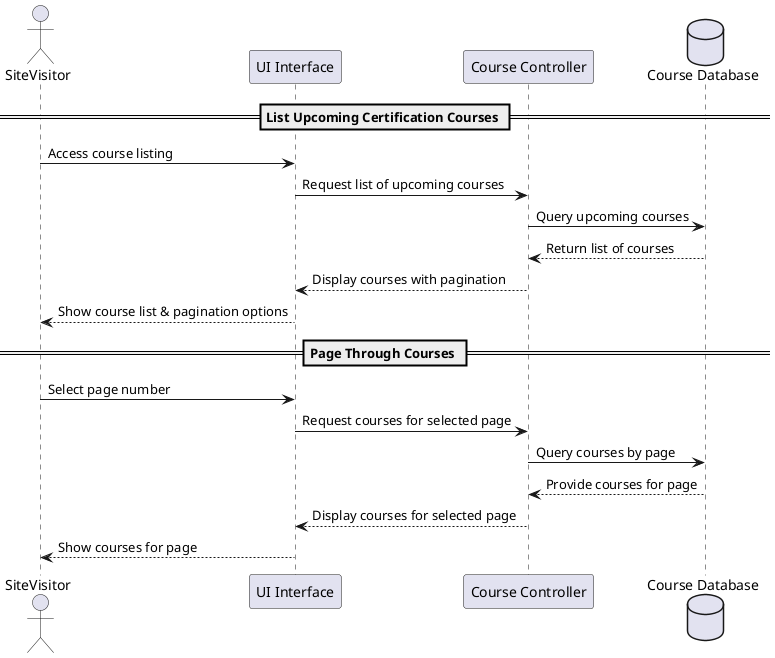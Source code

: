 @startuml
actor SiteVisitor as visitor
participant "UI Interface" as UI
participant "Course Controller" as controller
database "Course Database" as db

== List Upcoming Certification Courses ==

visitor -> UI: Access course listing
UI -> controller: Request list of upcoming courses
controller -> db: Query upcoming courses
db --> controller: Return list of courses
controller --> UI: Display courses with pagination
UI --> visitor: Show course list & pagination options

== Page Through Courses ==

visitor -> UI: Select page number
UI -> controller: Request courses for selected page
controller -> db: Query courses by page
db --> controller: Provide courses for page
controller --> UI: Display courses for selected page
UI --> visitor: Show courses for page

@enduml